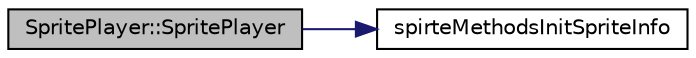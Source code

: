 digraph "SpritePlayer::SpritePlayer"
{
 // LATEX_PDF_SIZE
  edge [fontname="Helvetica",fontsize="10",labelfontname="Helvetica",labelfontsize="10"];
  node [fontname="Helvetica",fontsize="10",shape=record];
  rankdir="LR";
  Node1 [label="SpritePlayer::SpritePlayer",height=0.2,width=0.4,color="black", fillcolor="grey75", style="filled", fontcolor="black",tooltip="Constructor for Player Sprite object. /summary>"];
  Node1 -> Node2 [color="midnightblue",fontsize="10",style="solid"];
  Node2 [label="spirteMethodsInitSpriteInfo",height=0.2,width=0.4,color="black", fillcolor="white", style="filled",URL="$_sprite_methods_8cpp.html#a9703dd9e8e7a8c45051c0d6b687824e7",tooltip="Initializes some of our default values ... /summary>"];
}
